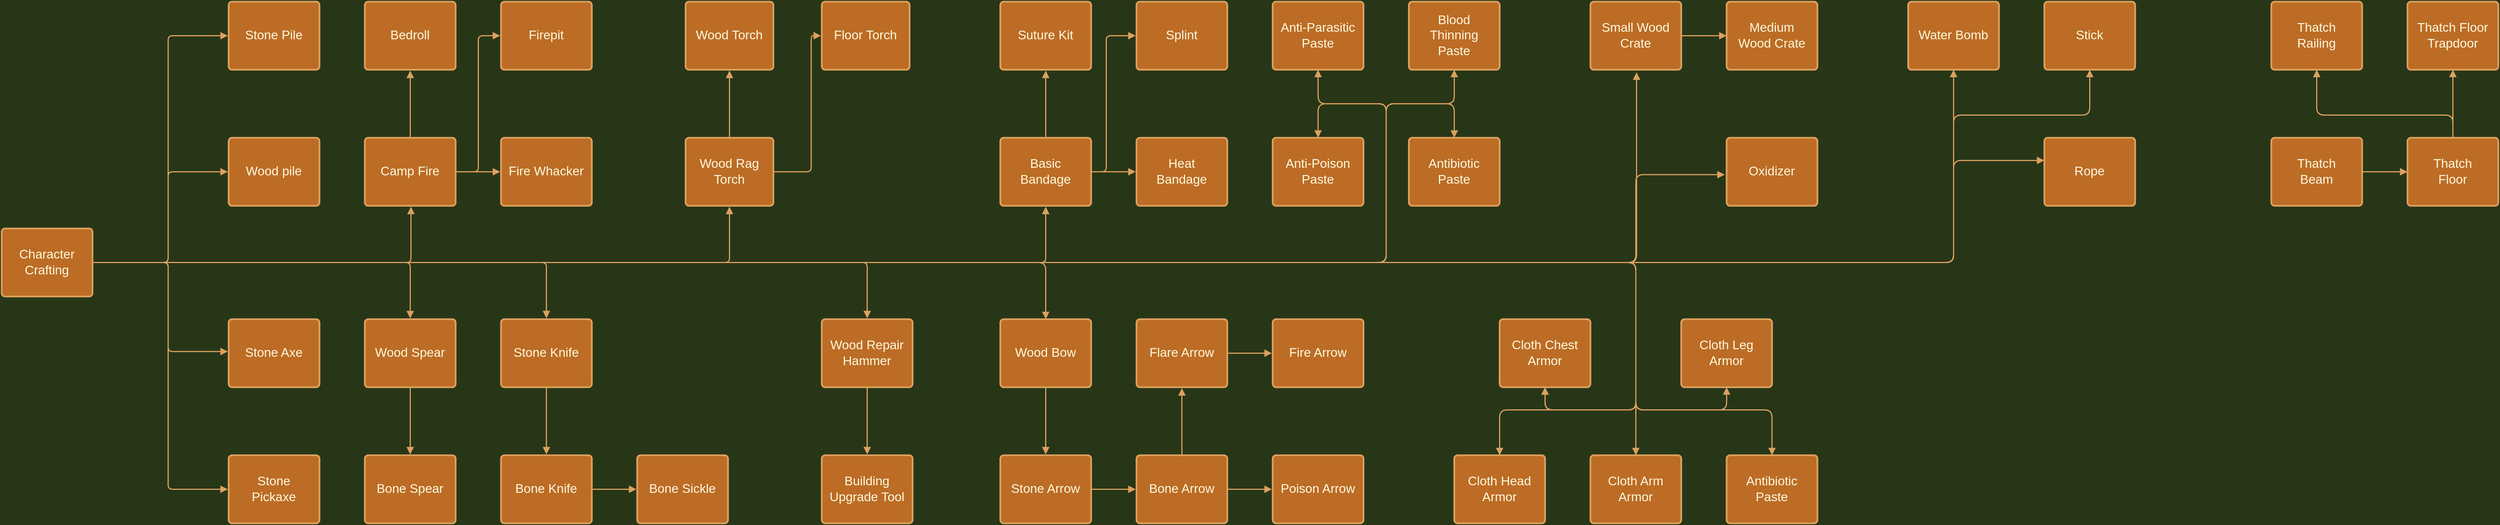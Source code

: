 <mxfile version="16.5.2" type="github"><diagram id="rRzekfHHQEF70Khm2-KE" name="Page-1"><mxGraphModel dx="1620" dy="1104" grid="1" gridSize="15" guides="1" tooltips="1" connect="1" arrows="1" fold="1" page="0" pageScale="1" pageWidth="850" pageHeight="1100" background="#283618" math="0" shadow="0"><root><mxCell id="0"/><mxCell id="1" parent="0"/><mxCell id="PEmLO8Mioou9qKizZvz7-9" style="edgeStyle=orthogonalEdgeStyle;shape=connector;rounded=1;orthogonalLoop=1;jettySize=auto;html=1;labelBackgroundColor=#283618;fontFamily=Helvetica;fontSize=16.7;fontColor=#FEFAE0;startArrow=none;endArrow=block;endFill=1;strokeColor=#DDA15E;strokeWidth=1.5;" edge="1" parent="1" source="Ll6SlmnCo9xCi9tkevdO-1" target="Ll6SlmnCo9xCi9tkevdO-44"><mxGeometry relative="1" as="geometry"/></mxCell><mxCell id="PEmLO8Mioou9qKizZvz7-10" style="edgeStyle=orthogonalEdgeStyle;shape=connector;rounded=1;orthogonalLoop=1;jettySize=auto;html=1;entryX=0.5;entryY=1;entryDx=0;entryDy=0;labelBackgroundColor=#283618;fontFamily=Helvetica;fontSize=16.7;fontColor=#FEFAE0;startArrow=none;endArrow=block;endFill=1;strokeColor=#DDA15E;strokeWidth=1.5;" edge="1" parent="1" source="Ll6SlmnCo9xCi9tkevdO-1" target="Ll6SlmnCo9xCi9tkevdO-58"><mxGeometry relative="1" as="geometry"><Array as="points"><mxPoint x="1830" y="405"/><mxPoint x="1830" y="195"/><mxPoint x="1740" y="195"/></Array></mxGeometry></mxCell><mxCell id="PEmLO8Mioou9qKizZvz7-11" style="edgeStyle=orthogonalEdgeStyle;shape=connector;rounded=1;orthogonalLoop=1;jettySize=auto;html=1;entryX=0.5;entryY=1;entryDx=0;entryDy=0;labelBackgroundColor=#283618;fontFamily=Helvetica;fontSize=16.7;fontColor=#FEFAE0;startArrow=none;endArrow=block;endFill=1;strokeColor=#DDA15E;strokeWidth=1.5;" edge="1" parent="1" source="Ll6SlmnCo9xCi9tkevdO-1" target="Ll6SlmnCo9xCi9tkevdO-59"><mxGeometry relative="1" as="geometry"><Array as="points"><mxPoint x="1830" y="405"/><mxPoint x="1830" y="195"/><mxPoint x="1920" y="195"/></Array></mxGeometry></mxCell><mxCell id="PEmLO8Mioou9qKizZvz7-12" style="edgeStyle=orthogonalEdgeStyle;shape=connector;rounded=1;orthogonalLoop=1;jettySize=auto;html=1;labelBackgroundColor=#283618;fontFamily=Helvetica;fontSize=16.7;fontColor=#FEFAE0;startArrow=none;endArrow=block;endFill=1;strokeColor=#DDA15E;strokeWidth=1.5;entryX=0.5;entryY=0;entryDx=0;entryDy=0;" edge="1" parent="1" source="Ll6SlmnCo9xCi9tkevdO-1" target="Ll6SlmnCo9xCi9tkevdO-57"><mxGeometry relative="1" as="geometry"><mxPoint x="1815" y="210" as="targetPoint"/><Array as="points"><mxPoint x="1830" y="405"/><mxPoint x="1830" y="195"/><mxPoint x="1740" y="195"/></Array></mxGeometry></mxCell><mxCell id="PEmLO8Mioou9qKizZvz7-13" style="edgeStyle=orthogonalEdgeStyle;shape=connector;rounded=1;orthogonalLoop=1;jettySize=auto;html=1;labelBackgroundColor=#283618;fontFamily=Helvetica;fontSize=16.7;fontColor=#FEFAE0;startArrow=none;endArrow=block;endFill=1;strokeColor=#DDA15E;strokeWidth=1.5;entryX=0.5;entryY=0;entryDx=0;entryDy=0;" edge="1" parent="1" source="Ll6SlmnCo9xCi9tkevdO-1" target="Ll6SlmnCo9xCi9tkevdO-60"><mxGeometry relative="1" as="geometry"><mxPoint x="2055" y="270" as="targetPoint"/><Array as="points"><mxPoint x="1830" y="405"/><mxPoint x="1830" y="195"/><mxPoint x="1920" y="195"/></Array></mxGeometry></mxCell><mxCell id="PEmLO8Mioou9qKizZvz7-16" style="edgeStyle=orthogonalEdgeStyle;shape=connector;rounded=1;orthogonalLoop=1;jettySize=auto;html=1;entryX=0.508;entryY=1.039;entryDx=0;entryDy=0;entryPerimeter=0;labelBackgroundColor=#283618;fontFamily=Helvetica;fontSize=16.7;fontColor=#FEFAE0;startArrow=none;endArrow=block;endFill=1;strokeColor=#DDA15E;strokeWidth=1.5;" edge="1" parent="1" source="Ll6SlmnCo9xCi9tkevdO-1" target="PEmLO8Mioou9qKizZvz7-3"><mxGeometry relative="1" as="geometry"/></mxCell><UserObject label="Character Crafting" lucidchartObjectId="u_BPGFiDnguB" id="Ll6SlmnCo9xCi9tkevdO-1"><mxCell style="html=1;overflow=block;blockSpacing=1;whiteSpace=wrap;fontSize=16.7;fontColor=#FEFAE0;spacing=9;strokeColor=#DDA15E;strokeOpacity=100;rounded=1;absoluteArcSize=1;arcSize=9;strokeWidth=2.3;fillColor=#BC6C25;" parent="1" vertex="1"><mxGeometry y="360" width="120" height="90" as="geometry"/></mxCell></UserObject><UserObject label="" lucidchartObjectId="H_BPp4X-sTFV" id="Ll6SlmnCo9xCi9tkevdO-2"><mxCell style="html=1;jettySize=18;whiteSpace=wrap;fontSize=13;strokeColor=#DDA15E;strokeWidth=1.5;rounded=1;arcSize=12;edgeStyle=orthogonalEdgeStyle;startArrow=none;endArrow=block;endFill=1;exitX=1.009;exitY=0.5;exitPerimeter=0;entryX=-0.009;entryY=0.5;entryPerimeter=0;labelBackgroundColor=#283618;fontColor=#FEFAE0;" parent="1" source="Ll6SlmnCo9xCi9tkevdO-1" target="Ll6SlmnCo9xCi9tkevdO-3" edge="1"><mxGeometry width="100" height="100" relative="1" as="geometry"><Array as="points"><mxPoint x="220" y="405"/><mxPoint x="220" y="105"/></Array></mxGeometry></mxCell></UserObject><UserObject label="Stone Pile" lucidchartObjectId="I_BPqSDUbPAX" id="Ll6SlmnCo9xCi9tkevdO-3"><mxCell style="html=1;overflow=block;blockSpacing=1;whiteSpace=wrap;fontSize=16.7;fontColor=#FEFAE0;spacing=9;strokeColor=#DDA15E;strokeOpacity=100;rounded=1;absoluteArcSize=1;arcSize=9;strokeWidth=2.3;fillColor=#BC6C25;" parent="1" vertex="1"><mxGeometry x="300" y="60" width="120" height="90" as="geometry"/></mxCell></UserObject><UserObject label="" lucidchartObjectId="N_BP8Tn_OD_2" id="Ll6SlmnCo9xCi9tkevdO-4"><mxCell style="html=1;jettySize=18;whiteSpace=wrap;fontSize=13;strokeColor=#DDA15E;strokeWidth=1.5;rounded=1;arcSize=12;edgeStyle=orthogonalEdgeStyle;startArrow=none;endArrow=block;endFill=1;exitX=1.009;exitY=0.5;exitPerimeter=0;entryX=-0.009;entryY=0.5;entryPerimeter=0;labelBackgroundColor=#283618;fontColor=#FEFAE0;" parent="1" source="Ll6SlmnCo9xCi9tkevdO-1" target="Ll6SlmnCo9xCi9tkevdO-5" edge="1"><mxGeometry width="100" height="100" relative="1" as="geometry"><Array as="points"><mxPoint x="220" y="405"/><mxPoint x="220" y="285"/></Array></mxGeometry></mxCell></UserObject><UserObject label="Wood pile" lucidchartObjectId="O_BPZkJiBm.c" id="Ll6SlmnCo9xCi9tkevdO-5"><mxCell style="html=1;overflow=block;blockSpacing=1;whiteSpace=wrap;fontSize=16.7;fontColor=#FEFAE0;spacing=9;strokeColor=#DDA15E;strokeOpacity=100;rounded=1;absoluteArcSize=1;arcSize=9;strokeWidth=2.3;fillColor=#BC6C25;" parent="1" vertex="1"><mxGeometry x="300" y="240" width="120" height="90" as="geometry"/></mxCell></UserObject><UserObject label="" lucidchartObjectId="X_BPr38c6wYP" id="Ll6SlmnCo9xCi9tkevdO-6"><mxCell style="html=1;jettySize=18;whiteSpace=wrap;fontSize=13;strokeColor=#DDA15E;strokeWidth=1.5;rounded=1;arcSize=12;edgeStyle=orthogonalEdgeStyle;startArrow=none;endArrow=block;endFill=1;exitX=1.009;exitY=0.5;exitPerimeter=0;entryX=-0.009;entryY=0.475;entryPerimeter=0;labelBackgroundColor=#283618;fontColor=#FEFAE0;" parent="1" source="Ll6SlmnCo9xCi9tkevdO-1" target="Ll6SlmnCo9xCi9tkevdO-7" edge="1"><mxGeometry width="100" height="100" relative="1" as="geometry"><Array as="points"><mxPoint x="220" y="405"/><mxPoint x="220" y="523"/></Array></mxGeometry></mxCell></UserObject><UserObject label="Stone Axe" lucidchartObjectId="Y_BP5Q-G_znC" id="Ll6SlmnCo9xCi9tkevdO-7"><mxCell style="html=1;overflow=block;blockSpacing=1;whiteSpace=wrap;fontSize=16.7;fontColor=#FEFAE0;spacing=9;strokeColor=#DDA15E;strokeOpacity=100;rounded=1;absoluteArcSize=1;arcSize=9;strokeWidth=2.3;fillColor=#BC6C25;" parent="1" vertex="1"><mxGeometry x="300" y="480" width="120" height="90" as="geometry"/></mxCell></UserObject><UserObject label="Stone Pickaxe" lucidchartObjectId="8_BPwkNQC5Gh" id="Ll6SlmnCo9xCi9tkevdO-8"><mxCell style="html=1;overflow=block;blockSpacing=1;whiteSpace=wrap;fontSize=16.7;fontColor=#FEFAE0;spacing=9;strokeColor=#DDA15E;strokeOpacity=100;rounded=1;absoluteArcSize=1;arcSize=9;strokeWidth=2.3;fillColor=#BC6C25;" parent="1" vertex="1"><mxGeometry x="300" y="660" width="120" height="90" as="geometry"/></mxCell></UserObject><UserObject label="" lucidchartObjectId="..BPo7T~YsD4" id="Ll6SlmnCo9xCi9tkevdO-9"><mxCell style="html=1;jettySize=18;whiteSpace=wrap;fontSize=13;strokeColor=#DDA15E;strokeWidth=1.5;rounded=1;arcSize=12;edgeStyle=orthogonalEdgeStyle;startArrow=none;endArrow=block;endFill=1;exitX=1.009;exitY=0.5;exitPerimeter=0;entryX=-0.009;entryY=0.5;entryPerimeter=0;labelBackgroundColor=#283618;fontColor=#FEFAE0;" parent="1" source="Ll6SlmnCo9xCi9tkevdO-1" target="Ll6SlmnCo9xCi9tkevdO-8" edge="1"><mxGeometry width="100" height="100" relative="1" as="geometry"><Array as="points"><mxPoint x="220" y="405"/><mxPoint x="220" y="705"/></Array></mxGeometry></mxCell></UserObject><UserObject label="Camp Fire" lucidchartObjectId="m~BPZ36LLnPR" id="Ll6SlmnCo9xCi9tkevdO-10"><mxCell style="html=1;overflow=block;blockSpacing=1;whiteSpace=wrap;fontSize=16.7;fontColor=#FEFAE0;spacing=9;strokeColor=#DDA15E;strokeOpacity=100;rounded=1;absoluteArcSize=1;arcSize=9;strokeWidth=2.3;fillColor=#BC6C25;" parent="1" vertex="1"><mxGeometry x="480" y="240" width="120" height="90" as="geometry"/></mxCell></UserObject><UserObject label="" lucidchartObjectId="O~BPa62-yU6X" id="Ll6SlmnCo9xCi9tkevdO-11"><mxCell style="html=1;jettySize=18;whiteSpace=wrap;fontSize=13;strokeColor=#DDA15E;strokeWidth=1.5;rounded=1;arcSize=12;edgeStyle=orthogonalEdgeStyle;startArrow=none;endArrow=block;endFill=1;exitX=1.009;exitY=0.5;exitPerimeter=0;entryX=0.508;entryY=1.013;entryPerimeter=0;labelBackgroundColor=#283618;fontColor=#FEFAE0;" parent="1" source="Ll6SlmnCo9xCi9tkevdO-1" target="Ll6SlmnCo9xCi9tkevdO-10" edge="1"><mxGeometry width="100" height="100" relative="1" as="geometry"><Array as="points"/></mxGeometry></mxCell></UserObject><UserObject label="" lucidchartObjectId="Y~BPYHWkq6s2" id="Ll6SlmnCo9xCi9tkevdO-12"><mxCell style="html=1;jettySize=18;whiteSpace=wrap;fontSize=13;strokeColor=#DDA15E;strokeWidth=1.5;rounded=1;arcSize=12;edgeStyle=orthogonalEdgeStyle;startArrow=none;endArrow=block;endFill=1;exitX=0.5;exitY=-0.012;exitPerimeter=0;entryX=0.5;entryY=1.013;entryPerimeter=0;labelBackgroundColor=#283618;fontColor=#FEFAE0;" parent="1" source="Ll6SlmnCo9xCi9tkevdO-10" target="Ll6SlmnCo9xCi9tkevdO-13" edge="1"><mxGeometry width="100" height="100" relative="1" as="geometry"><Array as="points"/></mxGeometry></mxCell></UserObject><UserObject label="Bedroll" lucidchartObjectId="Z~BPt7MjPGn2" id="Ll6SlmnCo9xCi9tkevdO-13"><mxCell style="html=1;overflow=block;blockSpacing=1;whiteSpace=wrap;fontSize=16.7;fontColor=#FEFAE0;spacing=9;strokeColor=#DDA15E;strokeOpacity=100;rounded=1;absoluteArcSize=1;arcSize=9;strokeWidth=2.3;fillColor=#BC6C25;" parent="1" vertex="1"><mxGeometry x="480" y="60" width="120" height="90" as="geometry"/></mxCell></UserObject><UserObject label="" lucidchartObjectId="gbCP4P~I9XrF" id="Ll6SlmnCo9xCi9tkevdO-14"><mxCell style="html=1;jettySize=18;whiteSpace=wrap;fontSize=13;strokeColor=#DDA15E;strokeWidth=1.5;rounded=1;arcSize=12;edgeStyle=orthogonalEdgeStyle;startArrow=none;endArrow=block;endFill=1;exitX=1.009;exitY=0.5;exitPerimeter=0;entryX=-0.009;entryY=0.5;entryPerimeter=0;labelBackgroundColor=#283618;fontColor=#FEFAE0;" parent="1" source="Ll6SlmnCo9xCi9tkevdO-10" target="Ll6SlmnCo9xCi9tkevdO-15" edge="1"><mxGeometry width="100" height="100" relative="1" as="geometry"><Array as="points"><mxPoint x="630" y="285"/><mxPoint x="630" y="105"/></Array></mxGeometry></mxCell></UserObject><UserObject label="Firepit" lucidchartObjectId="hbCPNWkPi1j1" id="Ll6SlmnCo9xCi9tkevdO-15"><mxCell style="html=1;overflow=block;blockSpacing=1;whiteSpace=wrap;fontSize=16.7;fontColor=#FEFAE0;spacing=9;strokeColor=#DDA15E;strokeOpacity=100;rounded=1;absoluteArcSize=1;arcSize=9;strokeWidth=2.3;fillColor=#BC6C25;" parent="1" vertex="1"><mxGeometry x="660" y="60" width="120" height="90" as="geometry"/></mxCell></UserObject><UserObject label="" lucidchartObjectId="zbCPveMLPmp4" id="Ll6SlmnCo9xCi9tkevdO-16"><mxCell style="html=1;jettySize=18;whiteSpace=wrap;fontSize=13;strokeColor=#DDA15E;strokeWidth=1.5;rounded=1;arcSize=12;edgeStyle=orthogonalEdgeStyle;startArrow=none;endArrow=block;endFill=1;exitX=1.009;exitY=0.5;exitPerimeter=0;entryX=-0.009;entryY=0.5;entryPerimeter=0;labelBackgroundColor=#283618;fontColor=#FEFAE0;" parent="1" source="Ll6SlmnCo9xCi9tkevdO-10" target="Ll6SlmnCo9xCi9tkevdO-17" edge="1"><mxGeometry width="100" height="100" relative="1" as="geometry"><Array as="points"/></mxGeometry></mxCell></UserObject><UserObject label="Fire Whacker" lucidchartObjectId="AbCPx_nHZjYF" id="Ll6SlmnCo9xCi9tkevdO-17"><mxCell style="html=1;overflow=block;blockSpacing=1;whiteSpace=wrap;fontSize=16.7;fontColor=#FEFAE0;spacing=9;strokeColor=#DDA15E;strokeOpacity=100;rounded=1;absoluteArcSize=1;arcSize=9;strokeWidth=2.3;fillColor=#BC6C25;" parent="1" vertex="1"><mxGeometry x="660" y="240" width="120" height="90" as="geometry"/></mxCell></UserObject><UserObject label="Wood Spear" lucidchartObjectId="0bCPyFjNDxt0" id="Ll6SlmnCo9xCi9tkevdO-18"><mxCell style="html=1;overflow=block;blockSpacing=1;whiteSpace=wrap;fontSize=16.7;fontColor=#FEFAE0;spacing=9;strokeColor=#DDA15E;strokeOpacity=100;rounded=1;absoluteArcSize=1;arcSize=9;strokeWidth=2.3;fillColor=#BC6C25;" parent="1" vertex="1"><mxGeometry x="480" y="480" width="120" height="90" as="geometry"/></mxCell></UserObject><UserObject label="" lucidchartObjectId="9bCP.TVr~Gpa" id="Ll6SlmnCo9xCi9tkevdO-19"><mxCell style="html=1;jettySize=18;whiteSpace=wrap;fontSize=13;strokeColor=#DDA15E;strokeWidth=1.5;rounded=1;arcSize=12;edgeStyle=orthogonalEdgeStyle;startArrow=none;endArrow=block;endFill=1;exitX=0.5;exitY=1.013;exitPerimeter=0;entryX=0.5;entryY=-0.012;entryPerimeter=0;labelBackgroundColor=#283618;fontColor=#FEFAE0;" parent="1" source="Ll6SlmnCo9xCi9tkevdO-18" target="Ll6SlmnCo9xCi9tkevdO-20" edge="1"><mxGeometry width="100" height="100" relative="1" as="geometry"><Array as="points"/></mxGeometry></mxCell></UserObject><UserObject label="Bone Spear" lucidchartObjectId="9bCPvY.9jizp" id="Ll6SlmnCo9xCi9tkevdO-20"><mxCell style="html=1;overflow=block;blockSpacing=1;whiteSpace=wrap;fontSize=16.7;fontColor=#FEFAE0;spacing=9;strokeColor=#DDA15E;strokeOpacity=100;rounded=1;absoluteArcSize=1;arcSize=9;strokeWidth=2.3;fillColor=#BC6C25;" parent="1" vertex="1"><mxGeometry x="480" y="660" width="120" height="90" as="geometry"/></mxCell></UserObject><UserObject label="" lucidchartObjectId="kiCP-3K6-2XL" id="Ll6SlmnCo9xCi9tkevdO-21"><mxCell style="html=1;jettySize=18;whiteSpace=wrap;fontSize=13;strokeColor=#DDA15E;strokeWidth=1.5;rounded=1;arcSize=12;edgeStyle=orthogonalEdgeStyle;startArrow=none;endArrow=block;endFill=1;exitX=1.009;exitY=0.5;exitPerimeter=0;entryX=0.5;entryY=-0.012;entryPerimeter=0;labelBackgroundColor=#283618;fontColor=#FEFAE0;" parent="1" source="Ll6SlmnCo9xCi9tkevdO-1" target="Ll6SlmnCo9xCi9tkevdO-18" edge="1"><mxGeometry width="100" height="100" relative="1" as="geometry"><Array as="points"/></mxGeometry></mxCell></UserObject><UserObject label="Stone Knife" lucidchartObjectId="DiCPni2tE8rD" id="Ll6SlmnCo9xCi9tkevdO-22"><mxCell style="html=1;overflow=block;blockSpacing=1;whiteSpace=wrap;fontSize=16.7;fontColor=#FEFAE0;spacing=9;strokeColor=#DDA15E;strokeOpacity=100;rounded=1;absoluteArcSize=1;arcSize=9;strokeWidth=2.3;fillColor=#BC6C25;" parent="1" vertex="1"><mxGeometry x="660" y="480" width="120" height="90" as="geometry"/></mxCell></UserObject><UserObject label="" lucidchartObjectId="TiCPVjLU_8wO" id="Ll6SlmnCo9xCi9tkevdO-23"><mxCell style="html=1;jettySize=18;whiteSpace=wrap;fontSize=13;strokeColor=#DDA15E;strokeWidth=1.5;rounded=1;arcSize=12;edgeStyle=orthogonalEdgeStyle;startArrow=none;endArrow=block;endFill=1;exitX=0.5;exitY=1.013;exitPerimeter=0;entryX=0.5;entryY=-0.012;entryPerimeter=0;labelBackgroundColor=#283618;fontColor=#FEFAE0;" parent="1" source="Ll6SlmnCo9xCi9tkevdO-22" target="Ll6SlmnCo9xCi9tkevdO-24" edge="1"><mxGeometry width="100" height="100" relative="1" as="geometry"><Array as="points"/></mxGeometry></mxCell></UserObject><UserObject label="Bone Knife" lucidchartObjectId="UiCPd2ayhX7t" id="Ll6SlmnCo9xCi9tkevdO-24"><mxCell style="html=1;overflow=block;blockSpacing=1;whiteSpace=wrap;fontSize=16.7;fontColor=#FEFAE0;spacing=9;strokeColor=#DDA15E;strokeOpacity=100;rounded=1;absoluteArcSize=1;arcSize=9;strokeWidth=2.3;fillColor=#BC6C25;" parent="1" vertex="1"><mxGeometry x="660" y="660" width="120" height="90" as="geometry"/></mxCell></UserObject><UserObject label="" lucidchartObjectId=".iCPRyIr9Cb5" id="Ll6SlmnCo9xCi9tkevdO-25"><mxCell style="html=1;jettySize=18;whiteSpace=wrap;fontSize=13;strokeColor=#DDA15E;strokeWidth=1.5;rounded=1;arcSize=12;edgeStyle=orthogonalEdgeStyle;startArrow=none;endArrow=block;endFill=1;exitX=1.009;exitY=0.5;exitPerimeter=0;entryX=0.5;entryY=-0.013;entryPerimeter=0;labelBackgroundColor=#283618;fontColor=#FEFAE0;" parent="1" source="Ll6SlmnCo9xCi9tkevdO-1" target="Ll6SlmnCo9xCi9tkevdO-22" edge="1"><mxGeometry width="100" height="100" relative="1" as="geometry"><Array as="points"/></mxGeometry></mxCell></UserObject><UserObject label="" lucidchartObjectId="ljCP1IuRaDb0" id="Ll6SlmnCo9xCi9tkevdO-26"><mxCell style="html=1;jettySize=18;whiteSpace=wrap;fontSize=13;strokeColor=#DDA15E;strokeWidth=1.5;rounded=1;arcSize=12;edgeStyle=orthogonalEdgeStyle;startArrow=none;endArrow=block;endFill=1;exitX=1.009;exitY=0.5;exitPerimeter=0;entryX=-0.009;entryY=0.5;entryPerimeter=0;labelBackgroundColor=#283618;fontColor=#FEFAE0;" parent="1" source="Ll6SlmnCo9xCi9tkevdO-24" target="Ll6SlmnCo9xCi9tkevdO-27" edge="1"><mxGeometry width="100" height="100" relative="1" as="geometry"><Array as="points"/></mxGeometry></mxCell></UserObject><UserObject label="Bone Sickle" lucidchartObjectId="mjCPNi4_uxHu" id="Ll6SlmnCo9xCi9tkevdO-27"><mxCell style="html=1;overflow=block;blockSpacing=1;whiteSpace=wrap;fontSize=16.7;fontColor=#FEFAE0;spacing=9;strokeColor=#DDA15E;strokeOpacity=100;rounded=1;absoluteArcSize=1;arcSize=9;strokeWidth=2.3;fillColor=#BC6C25;" parent="1" vertex="1"><mxGeometry x="840" y="660" width="120" height="90" as="geometry"/></mxCell></UserObject><UserObject label="Wood Torch" lucidchartObjectId="NjCPfoWaLX8s" id="Ll6SlmnCo9xCi9tkevdO-28"><mxCell style="html=1;overflow=block;blockSpacing=1;whiteSpace=wrap;fontSize=16.7;fontColor=#FEFAE0;spacing=9;strokeColor=#DDA15E;strokeOpacity=100;rounded=1;absoluteArcSize=1;arcSize=9;strokeWidth=2.3;fillColor=#BC6C25;" parent="1" vertex="1"><mxGeometry x="904" y="60" width="116" height="90" as="geometry"/></mxCell></UserObject><UserObject label="Wood Rag Torch" lucidchartObjectId="XjCPkU5Gd-JE" id="Ll6SlmnCo9xCi9tkevdO-29"><mxCell style="html=1;overflow=block;blockSpacing=1;whiteSpace=wrap;fontSize=16.7;fontColor=#FEFAE0;spacing=9;strokeColor=#DDA15E;strokeOpacity=100;rounded=1;absoluteArcSize=1;arcSize=9;strokeWidth=2.3;fillColor=#BC6C25;" parent="1" vertex="1"><mxGeometry x="904" y="240" width="116" height="90" as="geometry"/></mxCell></UserObject><UserObject label="" lucidchartObjectId="-jCPkoOa--Ug" id="Ll6SlmnCo9xCi9tkevdO-30"><mxCell style="html=1;jettySize=18;whiteSpace=wrap;fontSize=13;strokeColor=#DDA15E;strokeWidth=1.5;rounded=1;arcSize=12;edgeStyle=orthogonalEdgeStyle;startArrow=none;endArrow=block;endFill=1;exitX=1.009;exitY=0.5;exitPerimeter=0;entryX=0.5;entryY=1.013;entryPerimeter=0;labelBackgroundColor=#283618;fontColor=#FEFAE0;" parent="1" source="Ll6SlmnCo9xCi9tkevdO-1" target="Ll6SlmnCo9xCi9tkevdO-29" edge="1"><mxGeometry width="100" height="100" relative="1" as="geometry"><Array as="points"/></mxGeometry></mxCell></UserObject><UserObject label="" lucidchartObjectId="~jCPqyXbzsTr" id="Ll6SlmnCo9xCi9tkevdO-31"><mxCell style="html=1;jettySize=18;whiteSpace=wrap;fontSize=13;strokeColor=#DDA15E;strokeWidth=1.5;rounded=1;arcSize=12;edgeStyle=orthogonalEdgeStyle;startArrow=none;endArrow=block;endFill=1;exitX=0.5;exitY=-0.013;exitPerimeter=0;entryX=0.5;entryY=1.013;entryPerimeter=0;labelBackgroundColor=#283618;fontColor=#FEFAE0;" parent="1" source="Ll6SlmnCo9xCi9tkevdO-29" target="Ll6SlmnCo9xCi9tkevdO-28" edge="1"><mxGeometry width="100" height="100" relative="1" as="geometry"><Array as="points"/></mxGeometry></mxCell></UserObject><UserObject label="Building Upgrade Tool" lucidchartObjectId="FkCPaop_36B8" id="Ll6SlmnCo9xCi9tkevdO-32"><mxCell style="html=1;overflow=block;blockSpacing=1;whiteSpace=wrap;fontSize=16.7;fontColor=#FEFAE0;spacing=9;strokeColor=#DDA15E;strokeOpacity=100;rounded=1;absoluteArcSize=1;arcSize=9;strokeWidth=2.3;fillColor=#BC6C25;" parent="1" vertex="1"><mxGeometry x="1084" y="660" width="120" height="90" as="geometry"/></mxCell></UserObject><UserObject label="Wood Repair Hammer" lucidchartObjectId="SkCPNsp~cqIT" id="Ll6SlmnCo9xCi9tkevdO-33"><mxCell style="html=1;overflow=block;blockSpacing=1;whiteSpace=wrap;fontSize=16.7;fontColor=#FEFAE0;spacing=9;strokeColor=#DDA15E;strokeOpacity=100;rounded=1;absoluteArcSize=1;arcSize=9;strokeWidth=2.3;fillColor=#BC6C25;" parent="1" vertex="1"><mxGeometry x="1084" y="480" width="120" height="90" as="geometry"/></mxCell></UserObject><UserObject label="" lucidchartObjectId="ZkCPeKj-GK6g" id="Ll6SlmnCo9xCi9tkevdO-34"><mxCell style="html=1;jettySize=18;whiteSpace=wrap;fontSize=13;strokeColor=#DDA15E;strokeWidth=1.5;rounded=1;arcSize=12;edgeStyle=orthogonalEdgeStyle;startArrow=none;endArrow=block;endFill=1;exitX=0.5;exitY=1.013;exitPerimeter=0;entryX=0.5;entryY=-0.013;entryPerimeter=0;labelBackgroundColor=#283618;fontColor=#FEFAE0;" parent="1" source="Ll6SlmnCo9xCi9tkevdO-33" target="Ll6SlmnCo9xCi9tkevdO-32" edge="1"><mxGeometry width="100" height="100" relative="1" as="geometry"><Array as="points"/></mxGeometry></mxCell></UserObject><UserObject label="" lucidchartObjectId="4kCPnIZIU0An" id="Ll6SlmnCo9xCi9tkevdO-35"><mxCell style="html=1;jettySize=18;whiteSpace=wrap;fontSize=13;strokeColor=#DDA15E;strokeWidth=1.5;rounded=1;arcSize=12;edgeStyle=orthogonalEdgeStyle;startArrow=none;endArrow=block;endFill=1;exitX=1.009;exitY=0.5;exitPerimeter=0;entryX=0.5;entryY=-0.013;entryPerimeter=0;labelBackgroundColor=#283618;fontColor=#FEFAE0;" parent="1" source="Ll6SlmnCo9xCi9tkevdO-1" target="Ll6SlmnCo9xCi9tkevdO-33" edge="1"><mxGeometry width="100" height="100" relative="1" as="geometry"><Array as="points"/></mxGeometry></mxCell></UserObject><UserObject label="Basic Bandage" lucidchartObjectId="_kCP5BGV8mZ8" id="Ll6SlmnCo9xCi9tkevdO-36"><mxCell style="html=1;overflow=block;blockSpacing=1;whiteSpace=wrap;fontSize=16.7;fontColor=#FEFAE0;spacing=9;strokeColor=#DDA15E;strokeOpacity=100;rounded=1;absoluteArcSize=1;arcSize=9;strokeWidth=2.3;fillColor=#BC6C25;" parent="1" vertex="1"><mxGeometry x="1320" y="240" width="120" height="90" as="geometry"/></mxCell></UserObject><UserObject label="" lucidchartObjectId="BlCPuP3NP.qO" id="Ll6SlmnCo9xCi9tkevdO-37"><mxCell style="html=1;jettySize=18;whiteSpace=wrap;fontSize=13;strokeColor=#DDA15E;strokeWidth=1.5;rounded=1;arcSize=12;edgeStyle=orthogonalEdgeStyle;startArrow=none;endArrow=block;endFill=1;exitX=0.5;exitY=-0.013;exitPerimeter=0;entryX=0.5;entryY=1.013;entryPerimeter=0;labelBackgroundColor=#283618;fontColor=#FEFAE0;" parent="1" source="Ll6SlmnCo9xCi9tkevdO-36" target="Ll6SlmnCo9xCi9tkevdO-38" edge="1"><mxGeometry width="100" height="100" relative="1" as="geometry"><Array as="points"/></mxGeometry></mxCell></UserObject><UserObject label="Suture Kit" lucidchartObjectId="ClCPImLDUexu" id="Ll6SlmnCo9xCi9tkevdO-38"><mxCell style="html=1;overflow=block;blockSpacing=1;whiteSpace=wrap;fontSize=16.7;fontColor=#FEFAE0;spacing=9;strokeColor=#DDA15E;strokeOpacity=100;rounded=1;absoluteArcSize=1;arcSize=9;strokeWidth=2.3;fillColor=#BC6C25;" parent="1" vertex="1"><mxGeometry x="1320" y="60" width="120" height="90" as="geometry"/></mxCell></UserObject><UserObject label="" lucidchartObjectId="rmCPF1wiyj0F" id="Ll6SlmnCo9xCi9tkevdO-39"><mxCell style="html=1;jettySize=18;whiteSpace=wrap;fontSize=13;strokeColor=#DDA15E;strokeWidth=1.5;rounded=1;arcSize=12;edgeStyle=orthogonalEdgeStyle;startArrow=none;endArrow=block;endFill=1;exitX=1.009;exitY=0.5;exitPerimeter=0;entryX=0.5;entryY=1.013;entryPerimeter=0;labelBackgroundColor=#283618;fontColor=#FEFAE0;" parent="1" source="Ll6SlmnCo9xCi9tkevdO-1" target="Ll6SlmnCo9xCi9tkevdO-36" edge="1"><mxGeometry width="100" height="100" relative="1" as="geometry"><Array as="points"/></mxGeometry></mxCell></UserObject><UserObject label="" lucidchartObjectId="hnCP7O0cIXPL" id="Ll6SlmnCo9xCi9tkevdO-40"><mxCell style="html=1;jettySize=18;whiteSpace=wrap;fontSize=13;strokeColor=#DDA15E;strokeWidth=1.5;rounded=1;arcSize=12;edgeStyle=orthogonalEdgeStyle;startArrow=none;endArrow=block;endFill=1;exitX=1.009;exitY=0.5;exitPerimeter=0;entryX=-0.009;entryY=0.5;entryPerimeter=0;labelBackgroundColor=#283618;fontColor=#FEFAE0;" parent="1" source="Ll6SlmnCo9xCi9tkevdO-36" target="Ll6SlmnCo9xCi9tkevdO-41" edge="1"><mxGeometry width="100" height="100" relative="1" as="geometry"><Array as="points"/></mxGeometry></mxCell></UserObject><UserObject label="Heat Bandage" lucidchartObjectId="inCPRJHLFMFV" id="Ll6SlmnCo9xCi9tkevdO-41"><mxCell style="html=1;overflow=block;blockSpacing=1;whiteSpace=wrap;fontSize=16.7;fontColor=#FEFAE0;spacing=9;strokeColor=#DDA15E;strokeOpacity=100;rounded=1;absoluteArcSize=1;arcSize=9;strokeWidth=2.3;fillColor=#BC6C25;" parent="1" vertex="1"><mxGeometry x="1500" y="240" width="120" height="90" as="geometry"/></mxCell></UserObject><UserObject label="Splint" lucidchartObjectId="xnCPvxHndka4" id="Ll6SlmnCo9xCi9tkevdO-42"><mxCell style="html=1;overflow=block;blockSpacing=1;whiteSpace=wrap;fontSize=16.7;fontColor=#FEFAE0;spacing=9;strokeColor=#DDA15E;strokeOpacity=100;rounded=1;absoluteArcSize=1;arcSize=9;strokeWidth=2.3;fillColor=#BC6C25;" parent="1" vertex="1"><mxGeometry x="1500" y="60" width="120" height="90" as="geometry"/></mxCell></UserObject><UserObject label="" lucidchartObjectId="NnCP2bfcHP.Y" id="Ll6SlmnCo9xCi9tkevdO-43"><mxCell style="html=1;jettySize=18;whiteSpace=wrap;fontSize=13;strokeColor=#DDA15E;strokeWidth=1.5;rounded=1;arcSize=12;edgeStyle=orthogonalEdgeStyle;startArrow=none;endArrow=block;endFill=1;exitX=1.009;exitY=0.5;exitPerimeter=0;entryX=-0.009;entryY=0.5;entryPerimeter=0;labelBackgroundColor=#283618;fontColor=#FEFAE0;" parent="1" source="Ll6SlmnCo9xCi9tkevdO-36" target="Ll6SlmnCo9xCi9tkevdO-42" edge="1"><mxGeometry width="100" height="100" relative="1" as="geometry"><Array as="points"><mxPoint x="1460" y="285"/><mxPoint x="1460" y="105"/></Array></mxGeometry></mxCell></UserObject><UserObject label="Wood Bow" lucidchartObjectId="soCP9eVfctdo" id="Ll6SlmnCo9xCi9tkevdO-44"><mxCell style="html=1;overflow=block;blockSpacing=1;whiteSpace=wrap;fontSize=16.7;fontColor=#FEFAE0;spacing=9;strokeColor=#DDA15E;strokeOpacity=100;rounded=1;absoluteArcSize=1;arcSize=9;strokeWidth=2.3;fillColor=#BC6C25;" parent="1" vertex="1"><mxGeometry x="1320" y="480" width="120" height="90" as="geometry"/></mxCell></UserObject><UserObject label="Floor Torch" lucidchartObjectId="0oCPBDUv6IJo" id="Ll6SlmnCo9xCi9tkevdO-45"><mxCell style="html=1;overflow=block;blockSpacing=1;whiteSpace=wrap;fontSize=16.7;fontColor=#FEFAE0;spacing=9;strokeColor=#DDA15E;strokeOpacity=100;rounded=1;absoluteArcSize=1;arcSize=9;strokeWidth=2.3;fillColor=#BC6C25;" parent="1" vertex="1"><mxGeometry x="1084" y="60" width="116" height="90" as="geometry"/></mxCell></UserObject><UserObject label="" lucidchartObjectId="9oCPAgSTg2dO" id="Ll6SlmnCo9xCi9tkevdO-46"><mxCell style="html=1;jettySize=18;whiteSpace=wrap;fontSize=13;strokeColor=#DDA15E;strokeWidth=1.5;rounded=1;arcSize=12;edgeStyle=orthogonalEdgeStyle;startArrow=none;endArrow=block;endFill=1;exitX=1.009;exitY=0.5;exitPerimeter=0;entryX=-0.009;entryY=0.5;entryPerimeter=0;labelBackgroundColor=#283618;fontColor=#FEFAE0;" parent="1" source="Ll6SlmnCo9xCi9tkevdO-29" target="Ll6SlmnCo9xCi9tkevdO-45" edge="1"><mxGeometry width="100" height="100" relative="1" as="geometry"><Array as="points"><mxPoint x="1070" y="285"/><mxPoint x="1070" y="105"/></Array></mxGeometry></mxCell></UserObject><UserObject label="" lucidchartObjectId="CpCPfpf-9aIL" id="Ll6SlmnCo9xCi9tkevdO-47"><mxCell style="html=1;jettySize=18;whiteSpace=wrap;fontSize=13;strokeColor=#DDA15E;strokeWidth=1.5;rounded=1;arcSize=12;edgeStyle=orthogonalEdgeStyle;startArrow=none;endArrow=block;endFill=1;exitX=0.5;exitY=1.013;exitPerimeter=0;entryX=0.5;entryY=-0.012;entryPerimeter=0;labelBackgroundColor=#283618;fontColor=#FEFAE0;" parent="1" source="Ll6SlmnCo9xCi9tkevdO-44" target="Ll6SlmnCo9xCi9tkevdO-48" edge="1"><mxGeometry width="100" height="100" relative="1" as="geometry"><Array as="points"/></mxGeometry></mxCell></UserObject><UserObject label="Stone Arrow" lucidchartObjectId="DpCP2Eaae.8H" id="Ll6SlmnCo9xCi9tkevdO-48"><mxCell style="html=1;overflow=block;blockSpacing=1;whiteSpace=wrap;fontSize=16.7;fontColor=#FEFAE0;spacing=9;strokeColor=#DDA15E;strokeOpacity=100;rounded=1;absoluteArcSize=1;arcSize=9;strokeWidth=2.3;fillColor=#BC6C25;" parent="1" vertex="1"><mxGeometry x="1320" y="660" width="120" height="90" as="geometry"/></mxCell></UserObject><UserObject label="" lucidchartObjectId="6pCPRLMFEYzP" id="Ll6SlmnCo9xCi9tkevdO-49"><mxCell style="html=1;jettySize=18;whiteSpace=wrap;fontSize=13;strokeColor=#DDA15E;strokeWidth=1.5;rounded=1;arcSize=12;edgeStyle=orthogonalEdgeStyle;startArrow=none;endArrow=block;endFill=1;exitX=1.009;exitY=0.5;exitPerimeter=0;entryX=-0.009;entryY=0.5;entryPerimeter=0;labelBackgroundColor=#283618;fontColor=#FEFAE0;" parent="1" source="Ll6SlmnCo9xCi9tkevdO-48" target="Ll6SlmnCo9xCi9tkevdO-50" edge="1"><mxGeometry width="100" height="100" relative="1" as="geometry"><Array as="points"/></mxGeometry></mxCell></UserObject><UserObject label="Bone Arrow" lucidchartObjectId="7pCPZ1x_f7pm" id="Ll6SlmnCo9xCi9tkevdO-50"><mxCell style="html=1;overflow=block;blockSpacing=1;whiteSpace=wrap;fontSize=16.7;fontColor=#FEFAE0;spacing=9;strokeColor=#DDA15E;strokeOpacity=100;rounded=1;absoluteArcSize=1;arcSize=9;strokeWidth=2.3;fillColor=#BC6C25;" parent="1" vertex="1"><mxGeometry x="1500" y="660" width="120" height="90" as="geometry"/></mxCell></UserObject><UserObject label="" lucidchartObjectId="aqCPHMb0PwwD" id="Ll6SlmnCo9xCi9tkevdO-51"><mxCell style="html=1;jettySize=18;whiteSpace=wrap;fontSize=13;strokeColor=#DDA15E;strokeWidth=1.5;rounded=1;arcSize=12;edgeStyle=orthogonalEdgeStyle;startArrow=none;endArrow=block;endFill=1;exitX=0.5;exitY=-0.013;exitPerimeter=0;entryX=0.5;entryY=1.013;entryPerimeter=0;labelBackgroundColor=#283618;fontColor=#FEFAE0;" parent="1" source="Ll6SlmnCo9xCi9tkevdO-50" target="Ll6SlmnCo9xCi9tkevdO-52" edge="1"><mxGeometry width="100" height="100" relative="1" as="geometry"><Array as="points"/></mxGeometry></mxCell></UserObject><UserObject label="Flare Arrow" lucidchartObjectId="dqCP8PIB~_1w" id="Ll6SlmnCo9xCi9tkevdO-52"><mxCell style="html=1;overflow=block;blockSpacing=1;whiteSpace=wrap;fontSize=16.7;fontColor=#FEFAE0;spacing=9;strokeColor=#DDA15E;strokeOpacity=100;rounded=1;absoluteArcSize=1;arcSize=9;strokeWidth=2.3;fillColor=#BC6C25;" parent="1" vertex="1"><mxGeometry x="1500" y="480" width="120" height="90" as="geometry"/></mxCell></UserObject><UserObject label="" lucidchartObjectId="oqCPp.f_A3Km" id="Ll6SlmnCo9xCi9tkevdO-53"><mxCell style="html=1;jettySize=18;whiteSpace=wrap;fontSize=13;strokeColor=#DDA15E;strokeWidth=1.5;rounded=1;arcSize=12;edgeStyle=orthogonalEdgeStyle;startArrow=none;endArrow=block;endFill=1;exitX=1.009;exitY=0.5;exitPerimeter=0;entryX=-0.009;entryY=0.5;entryPerimeter=0;labelBackgroundColor=#283618;fontColor=#FEFAE0;" parent="1" source="Ll6SlmnCo9xCi9tkevdO-52" target="Ll6SlmnCo9xCi9tkevdO-54" edge="1"><mxGeometry width="100" height="100" relative="1" as="geometry"><Array as="points"/></mxGeometry></mxCell></UserObject><UserObject label="Fire Arrow" lucidchartObjectId="qqCPw2HN394B" id="Ll6SlmnCo9xCi9tkevdO-54"><mxCell style="html=1;overflow=block;blockSpacing=1;whiteSpace=wrap;fontSize=16.7;fontColor=#FEFAE0;spacing=9;strokeColor=#DDA15E;strokeOpacity=100;rounded=1;absoluteArcSize=1;arcSize=9;strokeWidth=2.3;fillColor=#BC6C25;" parent="1" vertex="1"><mxGeometry x="1680" y="480" width="120" height="90" as="geometry"/></mxCell></UserObject><UserObject label="" lucidchartObjectId="wqCPvKt36-xp" id="Ll6SlmnCo9xCi9tkevdO-55"><mxCell style="html=1;jettySize=18;whiteSpace=wrap;fontSize=13;strokeColor=#DDA15E;strokeWidth=1.5;rounded=1;arcSize=12;edgeStyle=orthogonalEdgeStyle;startArrow=none;endArrow=block;endFill=1;exitX=1.009;exitY=0.5;exitPerimeter=0;entryX=-0.009;entryY=0.5;entryPerimeter=0;labelBackgroundColor=#283618;fontColor=#FEFAE0;" parent="1" source="Ll6SlmnCo9xCi9tkevdO-50" target="Ll6SlmnCo9xCi9tkevdO-56" edge="1"><mxGeometry width="100" height="100" relative="1" as="geometry"><Array as="points"/></mxGeometry></mxCell></UserObject><UserObject label="Poison Arrow" lucidchartObjectId="yqCPa7FqjyKV" id="Ll6SlmnCo9xCi9tkevdO-56"><mxCell style="html=1;overflow=block;blockSpacing=1;whiteSpace=wrap;fontSize=16.7;fontColor=#FEFAE0;spacing=9;strokeColor=#DDA15E;strokeOpacity=100;rounded=1;absoluteArcSize=1;arcSize=9;strokeWidth=2.3;fillColor=#BC6C25;" parent="1" vertex="1"><mxGeometry x="1680" y="660" width="120" height="90" as="geometry"/></mxCell></UserObject><UserObject label="Anti-Poison Paste" lucidchartObjectId="PqCPc58l.CzU" id="Ll6SlmnCo9xCi9tkevdO-57"><mxCell style="html=1;overflow=block;blockSpacing=1;whiteSpace=wrap;fontSize=16.7;fontColor=#FEFAE0;spacing=9;strokeColor=#DDA15E;strokeOpacity=100;rounded=1;absoluteArcSize=1;arcSize=9;strokeWidth=2.3;fillColor=#BC6C25;" parent="1" vertex="1"><mxGeometry x="1680" y="240" width="120" height="90" as="geometry"/></mxCell></UserObject><UserObject label="Anti-Parasitic Paste" lucidchartObjectId=".qCP9QTMKTPM" id="Ll6SlmnCo9xCi9tkevdO-58"><mxCell style="html=1;overflow=block;blockSpacing=1;whiteSpace=wrap;fontSize=16.7;fontColor=#FEFAE0;spacing=9;strokeColor=#DDA15E;strokeOpacity=100;rounded=1;absoluteArcSize=1;arcSize=9;strokeWidth=2.3;fillColor=#BC6C25;" parent="1" vertex="1"><mxGeometry x="1680" y="60" width="120" height="90" as="geometry"/></mxCell></UserObject><UserObject label="Blood Thinning Paste" lucidchartObjectId="nrCP6l9zcHXE" id="Ll6SlmnCo9xCi9tkevdO-59"><mxCell style="html=1;overflow=block;blockSpacing=1;whiteSpace=wrap;fontSize=16.7;fontColor=#FEFAE0;spacing=9;strokeColor=#DDA15E;strokeOpacity=100;rounded=1;absoluteArcSize=1;arcSize=9;strokeWidth=2.3;fillColor=#BC6C25;" parent="1" vertex="1"><mxGeometry x="1860" y="60" width="120" height="90" as="geometry"/></mxCell></UserObject><UserObject label="Antibiotic Paste" lucidchartObjectId="yrCP56Y~xQKt" id="Ll6SlmnCo9xCi9tkevdO-60"><mxCell style="html=1;overflow=block;blockSpacing=1;whiteSpace=wrap;fontSize=16.7;fontColor=#FEFAE0;spacing=9;strokeColor=#DDA15E;strokeOpacity=100;rounded=1;absoluteArcSize=1;arcSize=9;strokeWidth=2.3;fillColor=#BC6C25;" parent="1" vertex="1"><mxGeometry x="1860" y="240" width="120" height="90" as="geometry"/></mxCell></UserObject><mxCell id="PEmLO8Mioou9qKizZvz7-6" value="" style="edgeStyle=orthogonalEdgeStyle;curved=0;rounded=1;sketch=0;orthogonalLoop=1;jettySize=auto;html=1;fontColor=#FEFAE0;strokeColor=#DDA15E;fillColor=#BC6C25;labelBackgroundColor=#283618;endArrow=block;fontSize=13;strokeWidth=1.5;arcSize=12;startArrow=none;endFill=1;" edge="1" parent="1" source="PEmLO8Mioou9qKizZvz7-3" target="PEmLO8Mioou9qKizZvz7-5"><mxGeometry relative="1" as="geometry"/></mxCell><UserObject label="Small Wood Crate" lucidchartObjectId="yrCP56Y~xQKt" id="PEmLO8Mioou9qKizZvz7-3"><mxCell style="html=1;overflow=block;blockSpacing=1;whiteSpace=wrap;fontSize=16.7;fontColor=#FEFAE0;spacing=9;strokeColor=#DDA15E;strokeOpacity=100;rounded=1;absoluteArcSize=1;arcSize=9;strokeWidth=2.3;fillColor=#BC6C25;" vertex="1" parent="1"><mxGeometry x="2100" y="60" width="120" height="90" as="geometry"/></mxCell></UserObject><UserObject label="Medium Wood Crate" lucidchartObjectId="yrCP56Y~xQKt" id="PEmLO8Mioou9qKizZvz7-5"><mxCell style="html=1;overflow=block;blockSpacing=1;whiteSpace=wrap;fontSize=16.7;fontColor=#FEFAE0;spacing=9;strokeColor=#DDA15E;strokeOpacity=100;rounded=1;absoluteArcSize=1;arcSize=9;strokeWidth=2.3;fillColor=#BC6C25;" vertex="1" parent="1"><mxGeometry x="2280" y="60" width="120" height="90" as="geometry"/></mxCell></UserObject><UserObject label="Oxidizer" lucidchartObjectId="yrCP56Y~xQKt" id="PEmLO8Mioou9qKizZvz7-8"><mxCell style="html=1;overflow=block;blockSpacing=1;whiteSpace=wrap;fontSize=16.7;fontColor=#FEFAE0;spacing=9;strokeColor=#DDA15E;strokeOpacity=100;rounded=1;absoluteArcSize=1;arcSize=9;strokeWidth=2.3;fillColor=#BC6C25;" vertex="1" parent="1"><mxGeometry x="2280" y="240" width="120" height="90" as="geometry"/></mxCell></UserObject><mxCell id="PEmLO8Mioou9qKizZvz7-17" style="edgeStyle=orthogonalEdgeStyle;shape=connector;rounded=1;orthogonalLoop=1;jettySize=auto;html=1;entryX=-0.02;entryY=0.542;entryDx=0;entryDy=0;entryPerimeter=0;labelBackgroundColor=#283618;fontFamily=Helvetica;fontSize=16.7;fontColor=#FEFAE0;startArrow=none;endArrow=block;endFill=1;strokeColor=#DDA15E;strokeWidth=1.5;" edge="1" parent="1" source="Ll6SlmnCo9xCi9tkevdO-1" target="PEmLO8Mioou9qKizZvz7-8"><mxGeometry relative="1" as="geometry"><mxPoint x="120" y="405.0" as="sourcePoint"/><mxPoint x="2160.96" y="153.51" as="targetPoint"/><Array as="points"><mxPoint x="2160" y="405"/><mxPoint x="2160" y="289"/></Array></mxGeometry></mxCell><UserObject label="Cloth Leg Armor" lucidchartObjectId="yrCP56Y~xQKt" id="PEmLO8Mioou9qKizZvz7-18"><mxCell style="html=1;overflow=block;blockSpacing=1;whiteSpace=wrap;fontSize=16.7;fontColor=#FEFAE0;spacing=9;strokeColor=#DDA15E;strokeOpacity=100;rounded=1;absoluteArcSize=1;arcSize=9;strokeWidth=2.3;fillColor=#BC6C25;" vertex="1" parent="1"><mxGeometry x="2220" y="480" width="120" height="90" as="geometry"/></mxCell></UserObject><UserObject label="Cloth Chest Armor" lucidchartObjectId="yrCP56Y~xQKt" id="PEmLO8Mioou9qKizZvz7-19"><mxCell style="html=1;overflow=block;blockSpacing=1;whiteSpace=wrap;fontSize=16.7;fontColor=#FEFAE0;spacing=9;strokeColor=#DDA15E;strokeOpacity=100;rounded=1;absoluteArcSize=1;arcSize=9;strokeWidth=2.3;fillColor=#BC6C25;" vertex="1" parent="1"><mxGeometry x="1980" y="480" width="120" height="90" as="geometry"/></mxCell></UserObject><UserObject label="Cloth Head Armor" lucidchartObjectId="yrCP56Y~xQKt" id="PEmLO8Mioou9qKizZvz7-20"><mxCell style="html=1;overflow=block;blockSpacing=1;whiteSpace=wrap;fontSize=16.7;fontColor=#FEFAE0;spacing=9;strokeColor=#DDA15E;strokeOpacity=100;rounded=1;absoluteArcSize=1;arcSize=9;strokeWidth=2.3;fillColor=#BC6C25;" vertex="1" parent="1"><mxGeometry x="1920" y="660" width="120" height="90" as="geometry"/></mxCell></UserObject><UserObject label="Cloth Arm Armor" lucidchartObjectId="yrCP56Y~xQKt" id="PEmLO8Mioou9qKizZvz7-21"><mxCell style="html=1;overflow=block;blockSpacing=1;whiteSpace=wrap;fontSize=16.7;fontColor=#FEFAE0;spacing=9;strokeColor=#DDA15E;strokeOpacity=100;rounded=1;absoluteArcSize=1;arcSize=9;strokeWidth=2.3;fillColor=#BC6C25;" vertex="1" parent="1"><mxGeometry x="2100" y="660" width="120" height="90" as="geometry"/></mxCell></UserObject><UserObject label="Antibiotic Paste" lucidchartObjectId="yrCP56Y~xQKt" id="PEmLO8Mioou9qKizZvz7-22"><mxCell style="html=1;overflow=block;blockSpacing=1;whiteSpace=wrap;fontSize=16.7;fontColor=#FEFAE0;spacing=9;strokeColor=#DDA15E;strokeOpacity=100;rounded=1;absoluteArcSize=1;arcSize=9;strokeWidth=2.3;fillColor=#BC6C25;" vertex="1" parent="1"><mxGeometry x="2280" y="660" width="120" height="90" as="geometry"/></mxCell></UserObject><mxCell id="PEmLO8Mioou9qKizZvz7-23" style="edgeStyle=orthogonalEdgeStyle;shape=connector;rounded=1;orthogonalLoop=1;jettySize=auto;html=1;entryX=0.5;entryY=0;entryDx=0;entryDy=0;labelBackgroundColor=#283618;fontFamily=Helvetica;fontSize=16.7;fontColor=#FEFAE0;startArrow=none;endArrow=block;endFill=1;strokeColor=#DDA15E;strokeWidth=1.5;" edge="1" parent="1" source="Ll6SlmnCo9xCi9tkevdO-1" target="PEmLO8Mioou9qKizZvz7-21"><mxGeometry relative="1" as="geometry"><mxPoint x="120" y="405" as="sourcePoint"/><mxPoint x="2277.6" y="288.78" as="targetPoint"/><Array as="points"><mxPoint x="2160" y="405"/></Array></mxGeometry></mxCell><mxCell id="PEmLO8Mioou9qKizZvz7-24" style="edgeStyle=orthogonalEdgeStyle;shape=connector;rounded=1;orthogonalLoop=1;jettySize=auto;html=1;labelBackgroundColor=#283618;fontFamily=Helvetica;fontSize=16.7;fontColor=#FEFAE0;startArrow=none;endArrow=block;endFill=1;strokeColor=#DDA15E;strokeWidth=1.5;entryX=0.5;entryY=1;entryDx=0;entryDy=0;" edge="1" parent="1" source="Ll6SlmnCo9xCi9tkevdO-1" target="PEmLO8Mioou9qKizZvz7-19"><mxGeometry relative="1" as="geometry"><mxPoint x="120" y="405" as="sourcePoint"/><mxPoint x="2100" y="615" as="targetPoint"/><Array as="points"><mxPoint x="2160" y="405"/><mxPoint x="2160" y="600"/><mxPoint x="2040" y="600"/></Array></mxGeometry></mxCell><mxCell id="PEmLO8Mioou9qKizZvz7-28" style="edgeStyle=orthogonalEdgeStyle;shape=connector;rounded=1;orthogonalLoop=1;jettySize=auto;html=1;labelBackgroundColor=#283618;fontFamily=Helvetica;fontSize=16.7;fontColor=#FEFAE0;startArrow=none;endArrow=block;endFill=1;strokeColor=#DDA15E;strokeWidth=1.5;entryX=0.5;entryY=1;entryDx=0;entryDy=0;" edge="1" parent="1" source="Ll6SlmnCo9xCi9tkevdO-1" target="PEmLO8Mioou9qKizZvz7-19"><mxGeometry relative="1" as="geometry"><mxPoint x="120" y="405" as="sourcePoint"/><mxPoint x="2040" y="570" as="targetPoint"/><Array as="points"><mxPoint x="2160" y="405"/><mxPoint x="2160" y="600"/><mxPoint x="2040" y="600"/></Array></mxGeometry></mxCell><mxCell id="PEmLO8Mioou9qKizZvz7-29" style="edgeStyle=orthogonalEdgeStyle;shape=connector;rounded=1;orthogonalLoop=1;jettySize=auto;html=1;labelBackgroundColor=#283618;fontFamily=Helvetica;fontSize=16.7;fontColor=#FEFAE0;startArrow=none;endArrow=block;endFill=1;strokeColor=#DDA15E;strokeWidth=1.5;entryX=0.5;entryY=0;entryDx=0;entryDy=0;" edge="1" parent="1" source="Ll6SlmnCo9xCi9tkevdO-1" target="PEmLO8Mioou9qKizZvz7-20"><mxGeometry relative="1" as="geometry"><mxPoint x="120" y="405" as="sourcePoint"/><mxPoint x="2040" y="570" as="targetPoint"/><Array as="points"><mxPoint x="2160" y="405"/><mxPoint x="2160" y="600"/><mxPoint x="1980" y="600"/></Array></mxGeometry></mxCell><mxCell id="PEmLO8Mioou9qKizZvz7-30" style="edgeStyle=orthogonalEdgeStyle;shape=connector;rounded=1;orthogonalLoop=1;jettySize=auto;html=1;entryX=0.5;entryY=0;entryDx=0;entryDy=0;labelBackgroundColor=#283618;fontFamily=Helvetica;fontSize=16.7;fontColor=#FEFAE0;startArrow=none;endArrow=block;endFill=1;strokeColor=#DDA15E;strokeWidth=1.5;" edge="1" parent="1" source="Ll6SlmnCo9xCi9tkevdO-1" target="PEmLO8Mioou9qKizZvz7-22"><mxGeometry relative="1" as="geometry"><mxPoint x="120" y="405" as="sourcePoint"/><mxPoint x="2160.034" y="660" as="targetPoint"/><Array as="points"><mxPoint x="2160" y="405"/><mxPoint x="2160" y="600"/><mxPoint x="2340" y="600"/></Array></mxGeometry></mxCell><mxCell id="PEmLO8Mioou9qKizZvz7-31" style="edgeStyle=orthogonalEdgeStyle;shape=connector;rounded=1;orthogonalLoop=1;jettySize=auto;html=1;entryX=0.5;entryY=1;entryDx=0;entryDy=0;labelBackgroundColor=#283618;fontFamily=Helvetica;fontSize=16.7;fontColor=#FEFAE0;startArrow=none;endArrow=block;endFill=1;strokeColor=#DDA15E;strokeWidth=1.5;" edge="1" parent="1" source="Ll6SlmnCo9xCi9tkevdO-1" target="PEmLO8Mioou9qKizZvz7-18"><mxGeometry relative="1" as="geometry"><mxPoint x="120" y="405" as="sourcePoint"/><mxPoint x="2160.034" y="660" as="targetPoint"/><Array as="points"><mxPoint x="2160" y="405"/><mxPoint x="2160" y="600"/><mxPoint x="2280" y="600"/></Array></mxGeometry></mxCell><UserObject label="Water Bomb" lucidchartObjectId="yrCP56Y~xQKt" id="PEmLO8Mioou9qKizZvz7-33"><mxCell style="html=1;overflow=block;blockSpacing=1;whiteSpace=wrap;fontSize=16.7;fontColor=#FEFAE0;spacing=9;strokeColor=#DDA15E;strokeOpacity=100;rounded=1;absoluteArcSize=1;arcSize=9;strokeWidth=2.3;fillColor=#BC6C25;" vertex="1" parent="1"><mxGeometry x="2520" y="60" width="120" height="90" as="geometry"/></mxCell></UserObject><UserObject label="Stick" lucidchartObjectId="yrCP56Y~xQKt" id="PEmLO8Mioou9qKizZvz7-34"><mxCell style="html=1;overflow=block;blockSpacing=1;whiteSpace=wrap;fontSize=16.7;fontColor=#FEFAE0;spacing=9;strokeColor=#DDA15E;strokeOpacity=100;rounded=1;absoluteArcSize=1;arcSize=9;strokeWidth=2.3;fillColor=#BC6C25;" vertex="1" parent="1"><mxGeometry x="2700" y="60" width="120" height="90" as="geometry"/></mxCell></UserObject><UserObject label="Rope" lucidchartObjectId="yrCP56Y~xQKt" id="PEmLO8Mioou9qKizZvz7-35"><mxCell style="html=1;overflow=block;blockSpacing=1;whiteSpace=wrap;fontSize=16.7;fontColor=#FEFAE0;spacing=9;strokeColor=#DDA15E;strokeOpacity=100;rounded=1;absoluteArcSize=1;arcSize=9;strokeWidth=2.3;fillColor=#BC6C25;" vertex="1" parent="1"><mxGeometry x="2700" y="240" width="120" height="90" as="geometry"/></mxCell></UserObject><mxCell id="PEmLO8Mioou9qKizZvz7-36" style="edgeStyle=orthogonalEdgeStyle;shape=connector;rounded=1;orthogonalLoop=1;jettySize=auto;html=1;entryX=0.5;entryY=1;entryDx=0;entryDy=0;labelBackgroundColor=#283618;fontFamily=Helvetica;fontSize=16.7;fontColor=#FEFAE0;startArrow=none;endArrow=block;endFill=1;strokeColor=#DDA15E;strokeWidth=1.5;" edge="1" parent="1" source="Ll6SlmnCo9xCi9tkevdO-1" target="PEmLO8Mioou9qKizZvz7-33"><mxGeometry relative="1" as="geometry"><mxPoint x="120" y="405" as="sourcePoint"/><mxPoint x="2277.6" y="288.78" as="targetPoint"/><Array as="points"><mxPoint x="2580" y="405"/></Array></mxGeometry></mxCell><mxCell id="PEmLO8Mioou9qKizZvz7-37" style="edgeStyle=orthogonalEdgeStyle;shape=connector;rounded=1;orthogonalLoop=1;jettySize=auto;html=1;entryX=0.5;entryY=1;entryDx=0;entryDy=0;labelBackgroundColor=#283618;fontFamily=Helvetica;fontSize=16.7;fontColor=#FEFAE0;startArrow=none;endArrow=block;endFill=1;strokeColor=#DDA15E;strokeWidth=1.5;" edge="1" parent="1" source="Ll6SlmnCo9xCi9tkevdO-1" target="PEmLO8Mioou9qKizZvz7-34"><mxGeometry relative="1" as="geometry"><mxPoint x="120" y="405" as="sourcePoint"/><mxPoint x="2580" y="150.0" as="targetPoint"/><Array as="points"><mxPoint x="2580" y="405"/><mxPoint x="2580" y="210"/><mxPoint x="2760" y="210"/></Array></mxGeometry></mxCell><mxCell id="PEmLO8Mioou9qKizZvz7-38" style="edgeStyle=orthogonalEdgeStyle;shape=connector;rounded=1;orthogonalLoop=1;jettySize=auto;html=1;labelBackgroundColor=#283618;fontFamily=Helvetica;fontSize=16.7;fontColor=#FEFAE0;startArrow=none;endArrow=block;endFill=1;strokeColor=#DDA15E;strokeWidth=1.5;" edge="1" parent="1" source="Ll6SlmnCo9xCi9tkevdO-1"><mxGeometry relative="1" as="geometry"><mxPoint x="120" y="405" as="sourcePoint"/><mxPoint x="2700" y="270" as="targetPoint"/><Array as="points"><mxPoint x="2580" y="405"/><mxPoint x="2580" y="270"/></Array></mxGeometry></mxCell><mxCell id="PEmLO8Mioou9qKizZvz7-47" value="" style="edgeStyle=orthogonalEdgeStyle;shape=connector;rounded=1;orthogonalLoop=1;jettySize=auto;html=1;labelBackgroundColor=#283618;fontFamily=Helvetica;fontSize=16.7;fontColor=#FEFAE0;startArrow=none;endArrow=block;endFill=1;strokeColor=#DDA15E;strokeWidth=1.5;" edge="1" parent="1" source="PEmLO8Mioou9qKizZvz7-45" target="PEmLO8Mioou9qKizZvz7-46"><mxGeometry relative="1" as="geometry"/></mxCell><UserObject label="Thatch&lt;br&gt;Beam" lucidchartObjectId="yrCP56Y~xQKt" id="PEmLO8Mioou9qKizZvz7-45"><mxCell style="html=1;overflow=block;blockSpacing=1;whiteSpace=wrap;fontSize=16.7;fontColor=#FEFAE0;spacing=9;strokeColor=#DDA15E;strokeOpacity=100;rounded=1;absoluteArcSize=1;arcSize=9;strokeWidth=2.3;fillColor=#BC6C25;" vertex="1" parent="1"><mxGeometry x="3000" y="240" width="120" height="90" as="geometry"/></mxCell></UserObject><mxCell id="PEmLO8Mioou9qKizZvz7-49" value="" style="edgeStyle=orthogonalEdgeStyle;shape=connector;rounded=1;orthogonalLoop=1;jettySize=auto;html=1;labelBackgroundColor=#283618;fontFamily=Helvetica;fontSize=16.7;fontColor=#FEFAE0;startArrow=none;endArrow=block;endFill=1;strokeColor=#DDA15E;strokeWidth=1.5;" edge="1" parent="1" source="PEmLO8Mioou9qKizZvz7-46" target="PEmLO8Mioou9qKizZvz7-48"><mxGeometry relative="1" as="geometry"/></mxCell><mxCell id="PEmLO8Mioou9qKizZvz7-52" style="edgeStyle=orthogonalEdgeStyle;shape=connector;rounded=1;orthogonalLoop=1;jettySize=auto;html=1;entryX=0.5;entryY=1;entryDx=0;entryDy=0;labelBackgroundColor=#283618;fontFamily=Helvetica;fontSize=16.7;fontColor=#FEFAE0;startArrow=none;endArrow=block;endFill=1;strokeColor=#DDA15E;strokeWidth=1.5;" edge="1" parent="1" source="PEmLO8Mioou9qKizZvz7-46" target="PEmLO8Mioou9qKizZvz7-50"><mxGeometry relative="1" as="geometry"><Array as="points"><mxPoint x="3240" y="210"/><mxPoint x="3060" y="210"/></Array></mxGeometry></mxCell><UserObject label="Thatch&lt;br&gt;Floor" lucidchartObjectId="yrCP56Y~xQKt" id="PEmLO8Mioou9qKizZvz7-46"><mxCell style="html=1;overflow=block;blockSpacing=1;whiteSpace=wrap;fontSize=16.7;fontColor=#FEFAE0;spacing=9;strokeColor=#DDA15E;strokeOpacity=100;rounded=1;absoluteArcSize=1;arcSize=9;strokeWidth=2.3;fillColor=#BC6C25;" vertex="1" parent="1"><mxGeometry x="3180" y="240" width="120" height="90" as="geometry"/></mxCell></UserObject><UserObject label="Thatch Floor Trapdoor" lucidchartObjectId="yrCP56Y~xQKt" id="PEmLO8Mioou9qKizZvz7-48"><mxCell style="html=1;overflow=block;blockSpacing=1;whiteSpace=wrap;fontSize=16.7;fontColor=#FEFAE0;spacing=9;strokeColor=#DDA15E;strokeOpacity=100;rounded=1;absoluteArcSize=1;arcSize=9;strokeWidth=2.3;fillColor=#BC6C25;" vertex="1" parent="1"><mxGeometry x="3180" y="60" width="120" height="90" as="geometry"/></mxCell></UserObject><UserObject label="Thatch Railing" lucidchartObjectId="yrCP56Y~xQKt" id="PEmLO8Mioou9qKizZvz7-50"><mxCell style="html=1;overflow=block;blockSpacing=1;whiteSpace=wrap;fontSize=16.7;fontColor=#FEFAE0;spacing=9;strokeColor=#DDA15E;strokeOpacity=100;rounded=1;absoluteArcSize=1;arcSize=9;strokeWidth=2.3;fillColor=#BC6C25;" vertex="1" parent="1"><mxGeometry x="3000" y="60" width="120" height="90" as="geometry"/></mxCell></UserObject></root></mxGraphModel></diagram></mxfile>